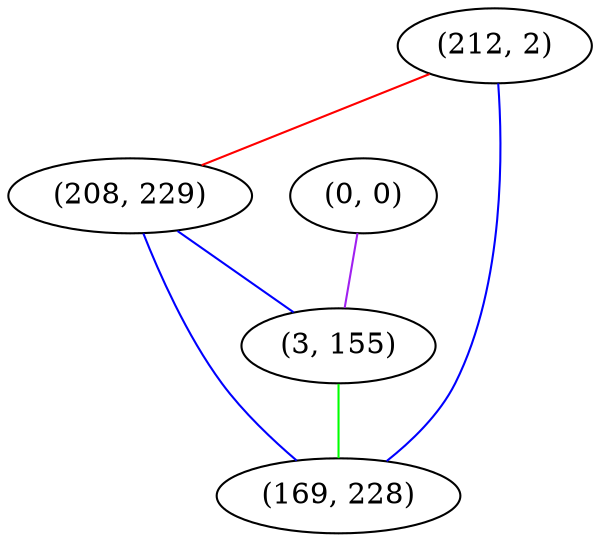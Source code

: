 graph "" {
"(212, 2)";
"(0, 0)";
"(208, 229)";
"(3, 155)";
"(169, 228)";
"(212, 2)" -- "(208, 229)"  [color=red, key=0, weight=1];
"(212, 2)" -- "(169, 228)"  [color=blue, key=0, weight=3];
"(0, 0)" -- "(3, 155)"  [color=purple, key=0, weight=4];
"(208, 229)" -- "(3, 155)"  [color=blue, key=0, weight=3];
"(208, 229)" -- "(169, 228)"  [color=blue, key=0, weight=3];
"(3, 155)" -- "(169, 228)"  [color=green, key=0, weight=2];
}
